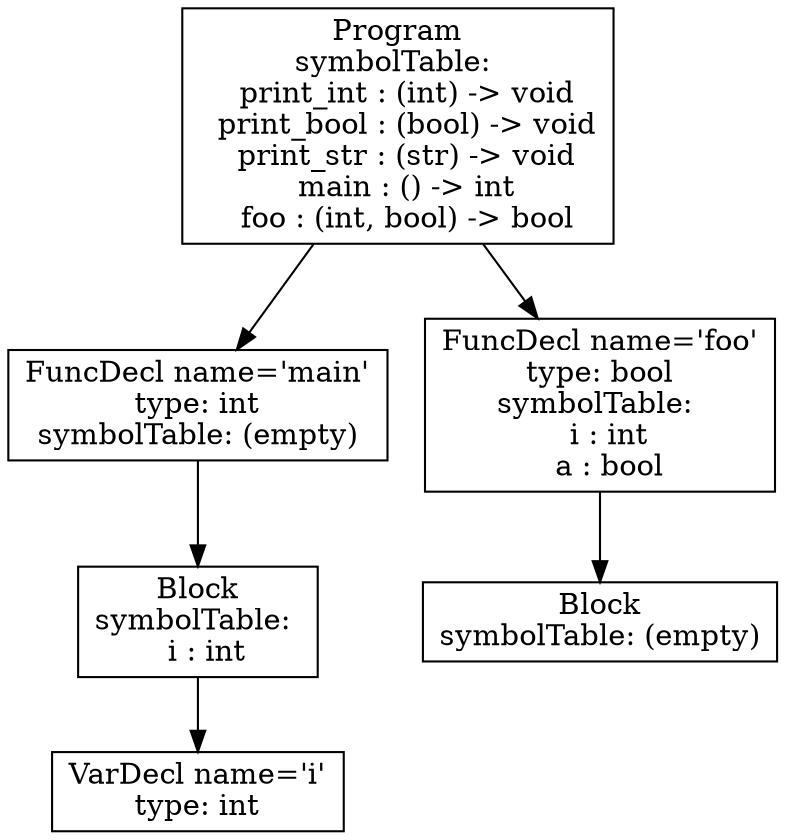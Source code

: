 digraph AST {
3 [shape=box, label="VarDecl name='i'\ntype: int"];
2 [shape=box, label="Block\nsymbolTable: \n  i : int"];
2 -> 3;
1 [shape=box, label="FuncDecl name='main'\ntype: int\nsymbolTable: (empty)"];
1 -> 2;
5 [shape=box, label="Block\nsymbolTable: (empty)"];
4 [shape=box, label="FuncDecl name='foo'\ntype: bool\nsymbolTable: \n  i : int\n  a : bool"];
4 -> 5;
0 [shape=box, label="Program\nsymbolTable: \n  print_int : (int) -> void\n  print_bool : (bool) -> void\n  print_str : (str) -> void\n  main : () -> int\n  foo : (int, bool) -> bool"];
0 -> 1;
0 -> 4;
}
